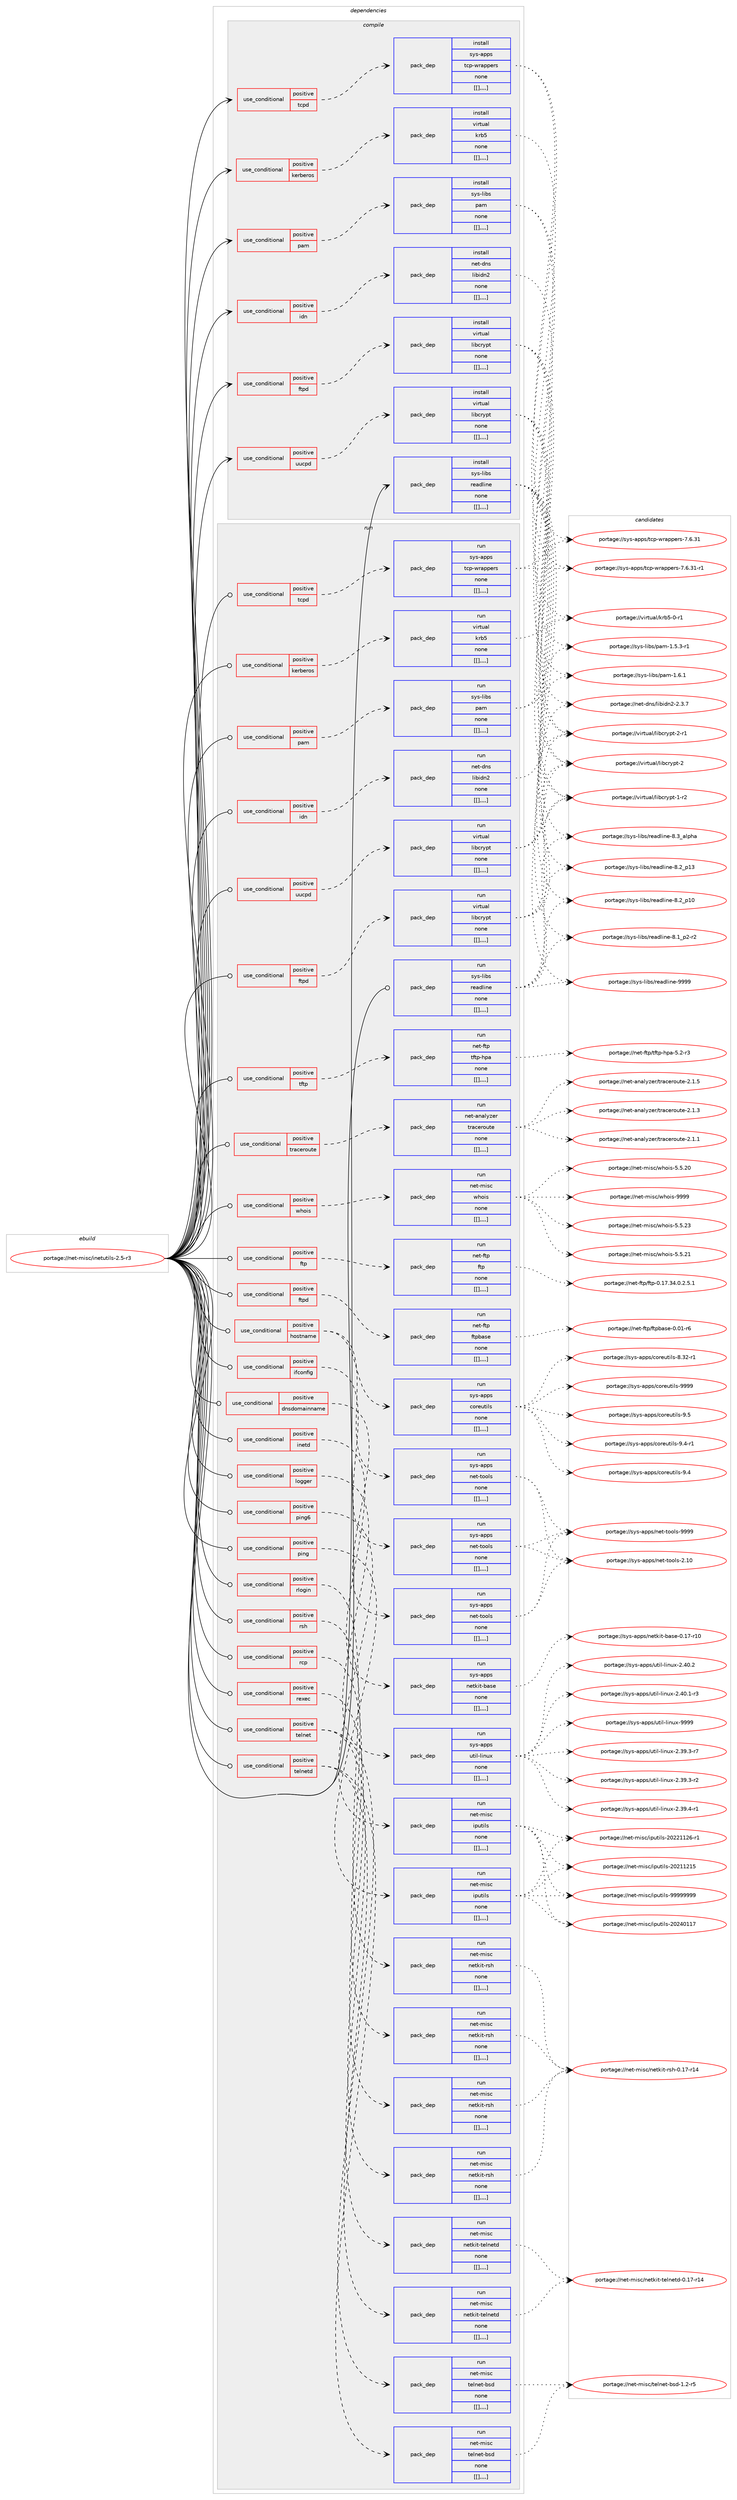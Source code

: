 digraph prolog {

# *************
# Graph options
# *************

newrank=true;
concentrate=true;
compound=true;
graph [rankdir=LR,fontname=Helvetica,fontsize=10,ranksep=1.5];#, ranksep=2.5, nodesep=0.2];
edge  [arrowhead=vee];
node  [fontname=Helvetica,fontsize=10];

# **********
# The ebuild
# **********

subgraph cluster_leftcol {
color=gray;
label=<<i>ebuild</i>>;
id [label="portage://net-misc/inetutils-2.5-r3", color=red, width=4, href="../net-misc/inetutils-2.5-r3.svg"];
}

# ****************
# The dependencies
# ****************

subgraph cluster_midcol {
color=gray;
label=<<i>dependencies</i>>;
subgraph cluster_compile {
fillcolor="#eeeeee";
style=filled;
label=<<i>compile</i>>;
subgraph cond101696 {
dependency388144 [label=<<TABLE BORDER="0" CELLBORDER="1" CELLSPACING="0" CELLPADDING="4"><TR><TD ROWSPAN="3" CELLPADDING="10">use_conditional</TD></TR><TR><TD>positive</TD></TR><TR><TD>ftpd</TD></TR></TABLE>>, shape=none, color=red];
subgraph pack283624 {
dependency388145 [label=<<TABLE BORDER="0" CELLBORDER="1" CELLSPACING="0" CELLPADDING="4" WIDTH="220"><TR><TD ROWSPAN="6" CELLPADDING="30">pack_dep</TD></TR><TR><TD WIDTH="110">install</TD></TR><TR><TD>virtual</TD></TR><TR><TD>libcrypt</TD></TR><TR><TD>none</TD></TR><TR><TD>[[],,,,]</TD></TR></TABLE>>, shape=none, color=blue];
}
dependency388144:e -> dependency388145:w [weight=20,style="dashed",arrowhead="vee"];
}
id:e -> dependency388144:w [weight=20,style="solid",arrowhead="vee"];
subgraph cond101697 {
dependency388146 [label=<<TABLE BORDER="0" CELLBORDER="1" CELLSPACING="0" CELLPADDING="4"><TR><TD ROWSPAN="3" CELLPADDING="10">use_conditional</TD></TR><TR><TD>positive</TD></TR><TR><TD>idn</TD></TR></TABLE>>, shape=none, color=red];
subgraph pack283625 {
dependency388147 [label=<<TABLE BORDER="0" CELLBORDER="1" CELLSPACING="0" CELLPADDING="4" WIDTH="220"><TR><TD ROWSPAN="6" CELLPADDING="30">pack_dep</TD></TR><TR><TD WIDTH="110">install</TD></TR><TR><TD>net-dns</TD></TR><TR><TD>libidn2</TD></TR><TR><TD>none</TD></TR><TR><TD>[[],,,,]</TD></TR></TABLE>>, shape=none, color=blue];
}
dependency388146:e -> dependency388147:w [weight=20,style="dashed",arrowhead="vee"];
}
id:e -> dependency388146:w [weight=20,style="solid",arrowhead="vee"];
subgraph cond101698 {
dependency388148 [label=<<TABLE BORDER="0" CELLBORDER="1" CELLSPACING="0" CELLPADDING="4"><TR><TD ROWSPAN="3" CELLPADDING="10">use_conditional</TD></TR><TR><TD>positive</TD></TR><TR><TD>kerberos</TD></TR></TABLE>>, shape=none, color=red];
subgraph pack283626 {
dependency388149 [label=<<TABLE BORDER="0" CELLBORDER="1" CELLSPACING="0" CELLPADDING="4" WIDTH="220"><TR><TD ROWSPAN="6" CELLPADDING="30">pack_dep</TD></TR><TR><TD WIDTH="110">install</TD></TR><TR><TD>virtual</TD></TR><TR><TD>krb5</TD></TR><TR><TD>none</TD></TR><TR><TD>[[],,,,]</TD></TR></TABLE>>, shape=none, color=blue];
}
dependency388148:e -> dependency388149:w [weight=20,style="dashed",arrowhead="vee"];
}
id:e -> dependency388148:w [weight=20,style="solid",arrowhead="vee"];
subgraph cond101699 {
dependency388150 [label=<<TABLE BORDER="0" CELLBORDER="1" CELLSPACING="0" CELLPADDING="4"><TR><TD ROWSPAN="3" CELLPADDING="10">use_conditional</TD></TR><TR><TD>positive</TD></TR><TR><TD>pam</TD></TR></TABLE>>, shape=none, color=red];
subgraph pack283627 {
dependency388151 [label=<<TABLE BORDER="0" CELLBORDER="1" CELLSPACING="0" CELLPADDING="4" WIDTH="220"><TR><TD ROWSPAN="6" CELLPADDING="30">pack_dep</TD></TR><TR><TD WIDTH="110">install</TD></TR><TR><TD>sys-libs</TD></TR><TR><TD>pam</TD></TR><TR><TD>none</TD></TR><TR><TD>[[],,,,]</TD></TR></TABLE>>, shape=none, color=blue];
}
dependency388150:e -> dependency388151:w [weight=20,style="dashed",arrowhead="vee"];
}
id:e -> dependency388150:w [weight=20,style="solid",arrowhead="vee"];
subgraph cond101700 {
dependency388152 [label=<<TABLE BORDER="0" CELLBORDER="1" CELLSPACING="0" CELLPADDING="4"><TR><TD ROWSPAN="3" CELLPADDING="10">use_conditional</TD></TR><TR><TD>positive</TD></TR><TR><TD>tcpd</TD></TR></TABLE>>, shape=none, color=red];
subgraph pack283628 {
dependency388153 [label=<<TABLE BORDER="0" CELLBORDER="1" CELLSPACING="0" CELLPADDING="4" WIDTH="220"><TR><TD ROWSPAN="6" CELLPADDING="30">pack_dep</TD></TR><TR><TD WIDTH="110">install</TD></TR><TR><TD>sys-apps</TD></TR><TR><TD>tcp-wrappers</TD></TR><TR><TD>none</TD></TR><TR><TD>[[],,,,]</TD></TR></TABLE>>, shape=none, color=blue];
}
dependency388152:e -> dependency388153:w [weight=20,style="dashed",arrowhead="vee"];
}
id:e -> dependency388152:w [weight=20,style="solid",arrowhead="vee"];
subgraph cond101701 {
dependency388154 [label=<<TABLE BORDER="0" CELLBORDER="1" CELLSPACING="0" CELLPADDING="4"><TR><TD ROWSPAN="3" CELLPADDING="10">use_conditional</TD></TR><TR><TD>positive</TD></TR><TR><TD>uucpd</TD></TR></TABLE>>, shape=none, color=red];
subgraph pack283629 {
dependency388155 [label=<<TABLE BORDER="0" CELLBORDER="1" CELLSPACING="0" CELLPADDING="4" WIDTH="220"><TR><TD ROWSPAN="6" CELLPADDING="30">pack_dep</TD></TR><TR><TD WIDTH="110">install</TD></TR><TR><TD>virtual</TD></TR><TR><TD>libcrypt</TD></TR><TR><TD>none</TD></TR><TR><TD>[[],,,,]</TD></TR></TABLE>>, shape=none, color=blue];
}
dependency388154:e -> dependency388155:w [weight=20,style="dashed",arrowhead="vee"];
}
id:e -> dependency388154:w [weight=20,style="solid",arrowhead="vee"];
subgraph pack283630 {
dependency388156 [label=<<TABLE BORDER="0" CELLBORDER="1" CELLSPACING="0" CELLPADDING="4" WIDTH="220"><TR><TD ROWSPAN="6" CELLPADDING="30">pack_dep</TD></TR><TR><TD WIDTH="110">install</TD></TR><TR><TD>sys-libs</TD></TR><TR><TD>readline</TD></TR><TR><TD>none</TD></TR><TR><TD>[[],,,,]</TD></TR></TABLE>>, shape=none, color=blue];
}
id:e -> dependency388156:w [weight=20,style="solid",arrowhead="vee"];
}
subgraph cluster_compileandrun {
fillcolor="#eeeeee";
style=filled;
label=<<i>compile and run</i>>;
}
subgraph cluster_run {
fillcolor="#eeeeee";
style=filled;
label=<<i>run</i>>;
subgraph cond101702 {
dependency388157 [label=<<TABLE BORDER="0" CELLBORDER="1" CELLSPACING="0" CELLPADDING="4"><TR><TD ROWSPAN="3" CELLPADDING="10">use_conditional</TD></TR><TR><TD>positive</TD></TR><TR><TD>dnsdomainname</TD></TR></TABLE>>, shape=none, color=red];
subgraph pack283631 {
dependency388158 [label=<<TABLE BORDER="0" CELLBORDER="1" CELLSPACING="0" CELLPADDING="4" WIDTH="220"><TR><TD ROWSPAN="6" CELLPADDING="30">pack_dep</TD></TR><TR><TD WIDTH="110">run</TD></TR><TR><TD>sys-apps</TD></TR><TR><TD>net-tools</TD></TR><TR><TD>none</TD></TR><TR><TD>[[],,,,]</TD></TR></TABLE>>, shape=none, color=blue];
}
dependency388157:e -> dependency388158:w [weight=20,style="dashed",arrowhead="vee"];
}
id:e -> dependency388157:w [weight=20,style="solid",arrowhead="odot"];
subgraph cond101703 {
dependency388159 [label=<<TABLE BORDER="0" CELLBORDER="1" CELLSPACING="0" CELLPADDING="4"><TR><TD ROWSPAN="3" CELLPADDING="10">use_conditional</TD></TR><TR><TD>positive</TD></TR><TR><TD>ftp</TD></TR></TABLE>>, shape=none, color=red];
subgraph pack283632 {
dependency388160 [label=<<TABLE BORDER="0" CELLBORDER="1" CELLSPACING="0" CELLPADDING="4" WIDTH="220"><TR><TD ROWSPAN="6" CELLPADDING="30">pack_dep</TD></TR><TR><TD WIDTH="110">run</TD></TR><TR><TD>net-ftp</TD></TR><TR><TD>ftp</TD></TR><TR><TD>none</TD></TR><TR><TD>[[],,,,]</TD></TR></TABLE>>, shape=none, color=blue];
}
dependency388159:e -> dependency388160:w [weight=20,style="dashed",arrowhead="vee"];
}
id:e -> dependency388159:w [weight=20,style="solid",arrowhead="odot"];
subgraph cond101704 {
dependency388161 [label=<<TABLE BORDER="0" CELLBORDER="1" CELLSPACING="0" CELLPADDING="4"><TR><TD ROWSPAN="3" CELLPADDING="10">use_conditional</TD></TR><TR><TD>positive</TD></TR><TR><TD>ftpd</TD></TR></TABLE>>, shape=none, color=red];
subgraph pack283633 {
dependency388162 [label=<<TABLE BORDER="0" CELLBORDER="1" CELLSPACING="0" CELLPADDING="4" WIDTH="220"><TR><TD ROWSPAN="6" CELLPADDING="30">pack_dep</TD></TR><TR><TD WIDTH="110">run</TD></TR><TR><TD>net-ftp</TD></TR><TR><TD>ftpbase</TD></TR><TR><TD>none</TD></TR><TR><TD>[[],,,,]</TD></TR></TABLE>>, shape=none, color=blue];
}
dependency388161:e -> dependency388162:w [weight=20,style="dashed",arrowhead="vee"];
}
id:e -> dependency388161:w [weight=20,style="solid",arrowhead="odot"];
subgraph cond101705 {
dependency388163 [label=<<TABLE BORDER="0" CELLBORDER="1" CELLSPACING="0" CELLPADDING="4"><TR><TD ROWSPAN="3" CELLPADDING="10">use_conditional</TD></TR><TR><TD>positive</TD></TR><TR><TD>ftpd</TD></TR></TABLE>>, shape=none, color=red];
subgraph pack283634 {
dependency388164 [label=<<TABLE BORDER="0" CELLBORDER="1" CELLSPACING="0" CELLPADDING="4" WIDTH="220"><TR><TD ROWSPAN="6" CELLPADDING="30">pack_dep</TD></TR><TR><TD WIDTH="110">run</TD></TR><TR><TD>virtual</TD></TR><TR><TD>libcrypt</TD></TR><TR><TD>none</TD></TR><TR><TD>[[],,,,]</TD></TR></TABLE>>, shape=none, color=blue];
}
dependency388163:e -> dependency388164:w [weight=20,style="dashed",arrowhead="vee"];
}
id:e -> dependency388163:w [weight=20,style="solid",arrowhead="odot"];
subgraph cond101706 {
dependency388165 [label=<<TABLE BORDER="0" CELLBORDER="1" CELLSPACING="0" CELLPADDING="4"><TR><TD ROWSPAN="3" CELLPADDING="10">use_conditional</TD></TR><TR><TD>positive</TD></TR><TR><TD>hostname</TD></TR></TABLE>>, shape=none, color=red];
subgraph pack283635 {
dependency388166 [label=<<TABLE BORDER="0" CELLBORDER="1" CELLSPACING="0" CELLPADDING="4" WIDTH="220"><TR><TD ROWSPAN="6" CELLPADDING="30">pack_dep</TD></TR><TR><TD WIDTH="110">run</TD></TR><TR><TD>sys-apps</TD></TR><TR><TD>coreutils</TD></TR><TR><TD>none</TD></TR><TR><TD>[[],,,,]</TD></TR></TABLE>>, shape=none, color=blue];
}
dependency388165:e -> dependency388166:w [weight=20,style="dashed",arrowhead="vee"];
subgraph pack283636 {
dependency388167 [label=<<TABLE BORDER="0" CELLBORDER="1" CELLSPACING="0" CELLPADDING="4" WIDTH="220"><TR><TD ROWSPAN="6" CELLPADDING="30">pack_dep</TD></TR><TR><TD WIDTH="110">run</TD></TR><TR><TD>sys-apps</TD></TR><TR><TD>net-tools</TD></TR><TR><TD>none</TD></TR><TR><TD>[[],,,,]</TD></TR></TABLE>>, shape=none, color=blue];
}
dependency388165:e -> dependency388167:w [weight=20,style="dashed",arrowhead="vee"];
}
id:e -> dependency388165:w [weight=20,style="solid",arrowhead="odot"];
subgraph cond101707 {
dependency388168 [label=<<TABLE BORDER="0" CELLBORDER="1" CELLSPACING="0" CELLPADDING="4"><TR><TD ROWSPAN="3" CELLPADDING="10">use_conditional</TD></TR><TR><TD>positive</TD></TR><TR><TD>idn</TD></TR></TABLE>>, shape=none, color=red];
subgraph pack283637 {
dependency388169 [label=<<TABLE BORDER="0" CELLBORDER="1" CELLSPACING="0" CELLPADDING="4" WIDTH="220"><TR><TD ROWSPAN="6" CELLPADDING="30">pack_dep</TD></TR><TR><TD WIDTH="110">run</TD></TR><TR><TD>net-dns</TD></TR><TR><TD>libidn2</TD></TR><TR><TD>none</TD></TR><TR><TD>[[],,,,]</TD></TR></TABLE>>, shape=none, color=blue];
}
dependency388168:e -> dependency388169:w [weight=20,style="dashed",arrowhead="vee"];
}
id:e -> dependency388168:w [weight=20,style="solid",arrowhead="odot"];
subgraph cond101708 {
dependency388170 [label=<<TABLE BORDER="0" CELLBORDER="1" CELLSPACING="0" CELLPADDING="4"><TR><TD ROWSPAN="3" CELLPADDING="10">use_conditional</TD></TR><TR><TD>positive</TD></TR><TR><TD>ifconfig</TD></TR></TABLE>>, shape=none, color=red];
subgraph pack283638 {
dependency388171 [label=<<TABLE BORDER="0" CELLBORDER="1" CELLSPACING="0" CELLPADDING="4" WIDTH="220"><TR><TD ROWSPAN="6" CELLPADDING="30">pack_dep</TD></TR><TR><TD WIDTH="110">run</TD></TR><TR><TD>sys-apps</TD></TR><TR><TD>net-tools</TD></TR><TR><TD>none</TD></TR><TR><TD>[[],,,,]</TD></TR></TABLE>>, shape=none, color=blue];
}
dependency388170:e -> dependency388171:w [weight=20,style="dashed",arrowhead="vee"];
}
id:e -> dependency388170:w [weight=20,style="solid",arrowhead="odot"];
subgraph cond101709 {
dependency388172 [label=<<TABLE BORDER="0" CELLBORDER="1" CELLSPACING="0" CELLPADDING="4"><TR><TD ROWSPAN="3" CELLPADDING="10">use_conditional</TD></TR><TR><TD>positive</TD></TR><TR><TD>inetd</TD></TR></TABLE>>, shape=none, color=red];
subgraph pack283639 {
dependency388173 [label=<<TABLE BORDER="0" CELLBORDER="1" CELLSPACING="0" CELLPADDING="4" WIDTH="220"><TR><TD ROWSPAN="6" CELLPADDING="30">pack_dep</TD></TR><TR><TD WIDTH="110">run</TD></TR><TR><TD>sys-apps</TD></TR><TR><TD>netkit-base</TD></TR><TR><TD>none</TD></TR><TR><TD>[[],,,,]</TD></TR></TABLE>>, shape=none, color=blue];
}
dependency388172:e -> dependency388173:w [weight=20,style="dashed",arrowhead="vee"];
}
id:e -> dependency388172:w [weight=20,style="solid",arrowhead="odot"];
subgraph cond101710 {
dependency388174 [label=<<TABLE BORDER="0" CELLBORDER="1" CELLSPACING="0" CELLPADDING="4"><TR><TD ROWSPAN="3" CELLPADDING="10">use_conditional</TD></TR><TR><TD>positive</TD></TR><TR><TD>kerberos</TD></TR></TABLE>>, shape=none, color=red];
subgraph pack283640 {
dependency388175 [label=<<TABLE BORDER="0" CELLBORDER="1" CELLSPACING="0" CELLPADDING="4" WIDTH="220"><TR><TD ROWSPAN="6" CELLPADDING="30">pack_dep</TD></TR><TR><TD WIDTH="110">run</TD></TR><TR><TD>virtual</TD></TR><TR><TD>krb5</TD></TR><TR><TD>none</TD></TR><TR><TD>[[],,,,]</TD></TR></TABLE>>, shape=none, color=blue];
}
dependency388174:e -> dependency388175:w [weight=20,style="dashed",arrowhead="vee"];
}
id:e -> dependency388174:w [weight=20,style="solid",arrowhead="odot"];
subgraph cond101711 {
dependency388176 [label=<<TABLE BORDER="0" CELLBORDER="1" CELLSPACING="0" CELLPADDING="4"><TR><TD ROWSPAN="3" CELLPADDING="10">use_conditional</TD></TR><TR><TD>positive</TD></TR><TR><TD>logger</TD></TR></TABLE>>, shape=none, color=red];
subgraph pack283641 {
dependency388177 [label=<<TABLE BORDER="0" CELLBORDER="1" CELLSPACING="0" CELLPADDING="4" WIDTH="220"><TR><TD ROWSPAN="6" CELLPADDING="30">pack_dep</TD></TR><TR><TD WIDTH="110">run</TD></TR><TR><TD>sys-apps</TD></TR><TR><TD>util-linux</TD></TR><TR><TD>none</TD></TR><TR><TD>[[],,,,]</TD></TR></TABLE>>, shape=none, color=blue];
}
dependency388176:e -> dependency388177:w [weight=20,style="dashed",arrowhead="vee"];
}
id:e -> dependency388176:w [weight=20,style="solid",arrowhead="odot"];
subgraph cond101712 {
dependency388178 [label=<<TABLE BORDER="0" CELLBORDER="1" CELLSPACING="0" CELLPADDING="4"><TR><TD ROWSPAN="3" CELLPADDING="10">use_conditional</TD></TR><TR><TD>positive</TD></TR><TR><TD>pam</TD></TR></TABLE>>, shape=none, color=red];
subgraph pack283642 {
dependency388179 [label=<<TABLE BORDER="0" CELLBORDER="1" CELLSPACING="0" CELLPADDING="4" WIDTH="220"><TR><TD ROWSPAN="6" CELLPADDING="30">pack_dep</TD></TR><TR><TD WIDTH="110">run</TD></TR><TR><TD>sys-libs</TD></TR><TR><TD>pam</TD></TR><TR><TD>none</TD></TR><TR><TD>[[],,,,]</TD></TR></TABLE>>, shape=none, color=blue];
}
dependency388178:e -> dependency388179:w [weight=20,style="dashed",arrowhead="vee"];
}
id:e -> dependency388178:w [weight=20,style="solid",arrowhead="odot"];
subgraph cond101713 {
dependency388180 [label=<<TABLE BORDER="0" CELLBORDER="1" CELLSPACING="0" CELLPADDING="4"><TR><TD ROWSPAN="3" CELLPADDING="10">use_conditional</TD></TR><TR><TD>positive</TD></TR><TR><TD>ping</TD></TR></TABLE>>, shape=none, color=red];
subgraph pack283643 {
dependency388181 [label=<<TABLE BORDER="0" CELLBORDER="1" CELLSPACING="0" CELLPADDING="4" WIDTH="220"><TR><TD ROWSPAN="6" CELLPADDING="30">pack_dep</TD></TR><TR><TD WIDTH="110">run</TD></TR><TR><TD>net-misc</TD></TR><TR><TD>iputils</TD></TR><TR><TD>none</TD></TR><TR><TD>[[],,,,]</TD></TR></TABLE>>, shape=none, color=blue];
}
dependency388180:e -> dependency388181:w [weight=20,style="dashed",arrowhead="vee"];
}
id:e -> dependency388180:w [weight=20,style="solid",arrowhead="odot"];
subgraph cond101714 {
dependency388182 [label=<<TABLE BORDER="0" CELLBORDER="1" CELLSPACING="0" CELLPADDING="4"><TR><TD ROWSPAN="3" CELLPADDING="10">use_conditional</TD></TR><TR><TD>positive</TD></TR><TR><TD>ping6</TD></TR></TABLE>>, shape=none, color=red];
subgraph pack283644 {
dependency388183 [label=<<TABLE BORDER="0" CELLBORDER="1" CELLSPACING="0" CELLPADDING="4" WIDTH="220"><TR><TD ROWSPAN="6" CELLPADDING="30">pack_dep</TD></TR><TR><TD WIDTH="110">run</TD></TR><TR><TD>net-misc</TD></TR><TR><TD>iputils</TD></TR><TR><TD>none</TD></TR><TR><TD>[[],,,,]</TD></TR></TABLE>>, shape=none, color=blue];
}
dependency388182:e -> dependency388183:w [weight=20,style="dashed",arrowhead="vee"];
}
id:e -> dependency388182:w [weight=20,style="solid",arrowhead="odot"];
subgraph cond101715 {
dependency388184 [label=<<TABLE BORDER="0" CELLBORDER="1" CELLSPACING="0" CELLPADDING="4"><TR><TD ROWSPAN="3" CELLPADDING="10">use_conditional</TD></TR><TR><TD>positive</TD></TR><TR><TD>rcp</TD></TR></TABLE>>, shape=none, color=red];
subgraph pack283645 {
dependency388185 [label=<<TABLE BORDER="0" CELLBORDER="1" CELLSPACING="0" CELLPADDING="4" WIDTH="220"><TR><TD ROWSPAN="6" CELLPADDING="30">pack_dep</TD></TR><TR><TD WIDTH="110">run</TD></TR><TR><TD>net-misc</TD></TR><TR><TD>netkit-rsh</TD></TR><TR><TD>none</TD></TR><TR><TD>[[],,,,]</TD></TR></TABLE>>, shape=none, color=blue];
}
dependency388184:e -> dependency388185:w [weight=20,style="dashed",arrowhead="vee"];
}
id:e -> dependency388184:w [weight=20,style="solid",arrowhead="odot"];
subgraph cond101716 {
dependency388186 [label=<<TABLE BORDER="0" CELLBORDER="1" CELLSPACING="0" CELLPADDING="4"><TR><TD ROWSPAN="3" CELLPADDING="10">use_conditional</TD></TR><TR><TD>positive</TD></TR><TR><TD>rexec</TD></TR></TABLE>>, shape=none, color=red];
subgraph pack283646 {
dependency388187 [label=<<TABLE BORDER="0" CELLBORDER="1" CELLSPACING="0" CELLPADDING="4" WIDTH="220"><TR><TD ROWSPAN="6" CELLPADDING="30">pack_dep</TD></TR><TR><TD WIDTH="110">run</TD></TR><TR><TD>net-misc</TD></TR><TR><TD>netkit-rsh</TD></TR><TR><TD>none</TD></TR><TR><TD>[[],,,,]</TD></TR></TABLE>>, shape=none, color=blue];
}
dependency388186:e -> dependency388187:w [weight=20,style="dashed",arrowhead="vee"];
}
id:e -> dependency388186:w [weight=20,style="solid",arrowhead="odot"];
subgraph cond101717 {
dependency388188 [label=<<TABLE BORDER="0" CELLBORDER="1" CELLSPACING="0" CELLPADDING="4"><TR><TD ROWSPAN="3" CELLPADDING="10">use_conditional</TD></TR><TR><TD>positive</TD></TR><TR><TD>rlogin</TD></TR></TABLE>>, shape=none, color=red];
subgraph pack283647 {
dependency388189 [label=<<TABLE BORDER="0" CELLBORDER="1" CELLSPACING="0" CELLPADDING="4" WIDTH="220"><TR><TD ROWSPAN="6" CELLPADDING="30">pack_dep</TD></TR><TR><TD WIDTH="110">run</TD></TR><TR><TD>net-misc</TD></TR><TR><TD>netkit-rsh</TD></TR><TR><TD>none</TD></TR><TR><TD>[[],,,,]</TD></TR></TABLE>>, shape=none, color=blue];
}
dependency388188:e -> dependency388189:w [weight=20,style="dashed",arrowhead="vee"];
}
id:e -> dependency388188:w [weight=20,style="solid",arrowhead="odot"];
subgraph cond101718 {
dependency388190 [label=<<TABLE BORDER="0" CELLBORDER="1" CELLSPACING="0" CELLPADDING="4"><TR><TD ROWSPAN="3" CELLPADDING="10">use_conditional</TD></TR><TR><TD>positive</TD></TR><TR><TD>rsh</TD></TR></TABLE>>, shape=none, color=red];
subgraph pack283648 {
dependency388191 [label=<<TABLE BORDER="0" CELLBORDER="1" CELLSPACING="0" CELLPADDING="4" WIDTH="220"><TR><TD ROWSPAN="6" CELLPADDING="30">pack_dep</TD></TR><TR><TD WIDTH="110">run</TD></TR><TR><TD>net-misc</TD></TR><TR><TD>netkit-rsh</TD></TR><TR><TD>none</TD></TR><TR><TD>[[],,,,]</TD></TR></TABLE>>, shape=none, color=blue];
}
dependency388190:e -> dependency388191:w [weight=20,style="dashed",arrowhead="vee"];
}
id:e -> dependency388190:w [weight=20,style="solid",arrowhead="odot"];
subgraph cond101719 {
dependency388192 [label=<<TABLE BORDER="0" CELLBORDER="1" CELLSPACING="0" CELLPADDING="4"><TR><TD ROWSPAN="3" CELLPADDING="10">use_conditional</TD></TR><TR><TD>positive</TD></TR><TR><TD>tcpd</TD></TR></TABLE>>, shape=none, color=red];
subgraph pack283649 {
dependency388193 [label=<<TABLE BORDER="0" CELLBORDER="1" CELLSPACING="0" CELLPADDING="4" WIDTH="220"><TR><TD ROWSPAN="6" CELLPADDING="30">pack_dep</TD></TR><TR><TD WIDTH="110">run</TD></TR><TR><TD>sys-apps</TD></TR><TR><TD>tcp-wrappers</TD></TR><TR><TD>none</TD></TR><TR><TD>[[],,,,]</TD></TR></TABLE>>, shape=none, color=blue];
}
dependency388192:e -> dependency388193:w [weight=20,style="dashed",arrowhead="vee"];
}
id:e -> dependency388192:w [weight=20,style="solid",arrowhead="odot"];
subgraph cond101720 {
dependency388194 [label=<<TABLE BORDER="0" CELLBORDER="1" CELLSPACING="0" CELLPADDING="4"><TR><TD ROWSPAN="3" CELLPADDING="10">use_conditional</TD></TR><TR><TD>positive</TD></TR><TR><TD>telnet</TD></TR></TABLE>>, shape=none, color=red];
subgraph pack283650 {
dependency388195 [label=<<TABLE BORDER="0" CELLBORDER="1" CELLSPACING="0" CELLPADDING="4" WIDTH="220"><TR><TD ROWSPAN="6" CELLPADDING="30">pack_dep</TD></TR><TR><TD WIDTH="110">run</TD></TR><TR><TD>net-misc</TD></TR><TR><TD>telnet-bsd</TD></TR><TR><TD>none</TD></TR><TR><TD>[[],,,,]</TD></TR></TABLE>>, shape=none, color=blue];
}
dependency388194:e -> dependency388195:w [weight=20,style="dashed",arrowhead="vee"];
subgraph pack283651 {
dependency388196 [label=<<TABLE BORDER="0" CELLBORDER="1" CELLSPACING="0" CELLPADDING="4" WIDTH="220"><TR><TD ROWSPAN="6" CELLPADDING="30">pack_dep</TD></TR><TR><TD WIDTH="110">run</TD></TR><TR><TD>net-misc</TD></TR><TR><TD>netkit-telnetd</TD></TR><TR><TD>none</TD></TR><TR><TD>[[],,,,]</TD></TR></TABLE>>, shape=none, color=blue];
}
dependency388194:e -> dependency388196:w [weight=20,style="dashed",arrowhead="vee"];
}
id:e -> dependency388194:w [weight=20,style="solid",arrowhead="odot"];
subgraph cond101721 {
dependency388197 [label=<<TABLE BORDER="0" CELLBORDER="1" CELLSPACING="0" CELLPADDING="4"><TR><TD ROWSPAN="3" CELLPADDING="10">use_conditional</TD></TR><TR><TD>positive</TD></TR><TR><TD>telnetd</TD></TR></TABLE>>, shape=none, color=red];
subgraph pack283652 {
dependency388198 [label=<<TABLE BORDER="0" CELLBORDER="1" CELLSPACING="0" CELLPADDING="4" WIDTH="220"><TR><TD ROWSPAN="6" CELLPADDING="30">pack_dep</TD></TR><TR><TD WIDTH="110">run</TD></TR><TR><TD>net-misc</TD></TR><TR><TD>telnet-bsd</TD></TR><TR><TD>none</TD></TR><TR><TD>[[],,,,]</TD></TR></TABLE>>, shape=none, color=blue];
}
dependency388197:e -> dependency388198:w [weight=20,style="dashed",arrowhead="vee"];
subgraph pack283653 {
dependency388199 [label=<<TABLE BORDER="0" CELLBORDER="1" CELLSPACING="0" CELLPADDING="4" WIDTH="220"><TR><TD ROWSPAN="6" CELLPADDING="30">pack_dep</TD></TR><TR><TD WIDTH="110">run</TD></TR><TR><TD>net-misc</TD></TR><TR><TD>netkit-telnetd</TD></TR><TR><TD>none</TD></TR><TR><TD>[[],,,,]</TD></TR></TABLE>>, shape=none, color=blue];
}
dependency388197:e -> dependency388199:w [weight=20,style="dashed",arrowhead="vee"];
}
id:e -> dependency388197:w [weight=20,style="solid",arrowhead="odot"];
subgraph cond101722 {
dependency388200 [label=<<TABLE BORDER="0" CELLBORDER="1" CELLSPACING="0" CELLPADDING="4"><TR><TD ROWSPAN="3" CELLPADDING="10">use_conditional</TD></TR><TR><TD>positive</TD></TR><TR><TD>tftp</TD></TR></TABLE>>, shape=none, color=red];
subgraph pack283654 {
dependency388201 [label=<<TABLE BORDER="0" CELLBORDER="1" CELLSPACING="0" CELLPADDING="4" WIDTH="220"><TR><TD ROWSPAN="6" CELLPADDING="30">pack_dep</TD></TR><TR><TD WIDTH="110">run</TD></TR><TR><TD>net-ftp</TD></TR><TR><TD>tftp-hpa</TD></TR><TR><TD>none</TD></TR><TR><TD>[[],,,,]</TD></TR></TABLE>>, shape=none, color=blue];
}
dependency388200:e -> dependency388201:w [weight=20,style="dashed",arrowhead="vee"];
}
id:e -> dependency388200:w [weight=20,style="solid",arrowhead="odot"];
subgraph cond101723 {
dependency388202 [label=<<TABLE BORDER="0" CELLBORDER="1" CELLSPACING="0" CELLPADDING="4"><TR><TD ROWSPAN="3" CELLPADDING="10">use_conditional</TD></TR><TR><TD>positive</TD></TR><TR><TD>traceroute</TD></TR></TABLE>>, shape=none, color=red];
subgraph pack283655 {
dependency388203 [label=<<TABLE BORDER="0" CELLBORDER="1" CELLSPACING="0" CELLPADDING="4" WIDTH="220"><TR><TD ROWSPAN="6" CELLPADDING="30">pack_dep</TD></TR><TR><TD WIDTH="110">run</TD></TR><TR><TD>net-analyzer</TD></TR><TR><TD>traceroute</TD></TR><TR><TD>none</TD></TR><TR><TD>[[],,,,]</TD></TR></TABLE>>, shape=none, color=blue];
}
dependency388202:e -> dependency388203:w [weight=20,style="dashed",arrowhead="vee"];
}
id:e -> dependency388202:w [weight=20,style="solid",arrowhead="odot"];
subgraph cond101724 {
dependency388204 [label=<<TABLE BORDER="0" CELLBORDER="1" CELLSPACING="0" CELLPADDING="4"><TR><TD ROWSPAN="3" CELLPADDING="10">use_conditional</TD></TR><TR><TD>positive</TD></TR><TR><TD>uucpd</TD></TR></TABLE>>, shape=none, color=red];
subgraph pack283656 {
dependency388205 [label=<<TABLE BORDER="0" CELLBORDER="1" CELLSPACING="0" CELLPADDING="4" WIDTH="220"><TR><TD ROWSPAN="6" CELLPADDING="30">pack_dep</TD></TR><TR><TD WIDTH="110">run</TD></TR><TR><TD>virtual</TD></TR><TR><TD>libcrypt</TD></TR><TR><TD>none</TD></TR><TR><TD>[[],,,,]</TD></TR></TABLE>>, shape=none, color=blue];
}
dependency388204:e -> dependency388205:w [weight=20,style="dashed",arrowhead="vee"];
}
id:e -> dependency388204:w [weight=20,style="solid",arrowhead="odot"];
subgraph cond101725 {
dependency388206 [label=<<TABLE BORDER="0" CELLBORDER="1" CELLSPACING="0" CELLPADDING="4"><TR><TD ROWSPAN="3" CELLPADDING="10">use_conditional</TD></TR><TR><TD>positive</TD></TR><TR><TD>whois</TD></TR></TABLE>>, shape=none, color=red];
subgraph pack283657 {
dependency388207 [label=<<TABLE BORDER="0" CELLBORDER="1" CELLSPACING="0" CELLPADDING="4" WIDTH="220"><TR><TD ROWSPAN="6" CELLPADDING="30">pack_dep</TD></TR><TR><TD WIDTH="110">run</TD></TR><TR><TD>net-misc</TD></TR><TR><TD>whois</TD></TR><TR><TD>none</TD></TR><TR><TD>[[],,,,]</TD></TR></TABLE>>, shape=none, color=blue];
}
dependency388206:e -> dependency388207:w [weight=20,style="dashed",arrowhead="vee"];
}
id:e -> dependency388206:w [weight=20,style="solid",arrowhead="odot"];
subgraph pack283658 {
dependency388208 [label=<<TABLE BORDER="0" CELLBORDER="1" CELLSPACING="0" CELLPADDING="4" WIDTH="220"><TR><TD ROWSPAN="6" CELLPADDING="30">pack_dep</TD></TR><TR><TD WIDTH="110">run</TD></TR><TR><TD>sys-libs</TD></TR><TR><TD>readline</TD></TR><TR><TD>none</TD></TR><TR><TD>[[],,,,]</TD></TR></TABLE>>, shape=none, color=blue];
}
id:e -> dependency388208:w [weight=20,style="solid",arrowhead="odot"];
}
}

# **************
# The candidates
# **************

subgraph cluster_choices {
rank=same;
color=gray;
label=<<i>candidates</i>>;

subgraph choice283624 {
color=black;
nodesep=1;
choice1181051141161179710847108105989911412111211645504511449 [label="portage://virtual/libcrypt-2-r1", color=red, width=4,href="../virtual/libcrypt-2-r1.svg"];
choice118105114116117971084710810598991141211121164550 [label="portage://virtual/libcrypt-2", color=red, width=4,href="../virtual/libcrypt-2.svg"];
choice1181051141161179710847108105989911412111211645494511450 [label="portage://virtual/libcrypt-1-r2", color=red, width=4,href="../virtual/libcrypt-1-r2.svg"];
dependency388145:e -> choice1181051141161179710847108105989911412111211645504511449:w [style=dotted,weight="100"];
dependency388145:e -> choice118105114116117971084710810598991141211121164550:w [style=dotted,weight="100"];
dependency388145:e -> choice1181051141161179710847108105989911412111211645494511450:w [style=dotted,weight="100"];
}
subgraph choice283625 {
color=black;
nodesep=1;
choice11010111645100110115471081059810510011050455046514655 [label="portage://net-dns/libidn2-2.3.7", color=red, width=4,href="../net-dns/libidn2-2.3.7.svg"];
dependency388147:e -> choice11010111645100110115471081059810510011050455046514655:w [style=dotted,weight="100"];
}
subgraph choice283626 {
color=black;
nodesep=1;
choice1181051141161179710847107114985345484511449 [label="portage://virtual/krb5-0-r1", color=red, width=4,href="../virtual/krb5-0-r1.svg"];
dependency388149:e -> choice1181051141161179710847107114985345484511449:w [style=dotted,weight="100"];
}
subgraph choice283627 {
color=black;
nodesep=1;
choice11512111545108105981154711297109454946544649 [label="portage://sys-libs/pam-1.6.1", color=red, width=4,href="../sys-libs/pam-1.6.1.svg"];
choice115121115451081059811547112971094549465346514511449 [label="portage://sys-libs/pam-1.5.3-r1", color=red, width=4,href="../sys-libs/pam-1.5.3-r1.svg"];
dependency388151:e -> choice11512111545108105981154711297109454946544649:w [style=dotted,weight="100"];
dependency388151:e -> choice115121115451081059811547112971094549465346514511449:w [style=dotted,weight="100"];
}
subgraph choice283628 {
color=black;
nodesep=1;
choice115121115459711211211547116991124511911497112112101114115455546544651494511449 [label="portage://sys-apps/tcp-wrappers-7.6.31-r1", color=red, width=4,href="../sys-apps/tcp-wrappers-7.6.31-r1.svg"];
choice11512111545971121121154711699112451191149711211210111411545554654465149 [label="portage://sys-apps/tcp-wrappers-7.6.31", color=red, width=4,href="../sys-apps/tcp-wrappers-7.6.31.svg"];
dependency388153:e -> choice115121115459711211211547116991124511911497112112101114115455546544651494511449:w [style=dotted,weight="100"];
dependency388153:e -> choice11512111545971121121154711699112451191149711211210111411545554654465149:w [style=dotted,weight="100"];
}
subgraph choice283629 {
color=black;
nodesep=1;
choice1181051141161179710847108105989911412111211645504511449 [label="portage://virtual/libcrypt-2-r1", color=red, width=4,href="../virtual/libcrypt-2-r1.svg"];
choice118105114116117971084710810598991141211121164550 [label="portage://virtual/libcrypt-2", color=red, width=4,href="../virtual/libcrypt-2.svg"];
choice1181051141161179710847108105989911412111211645494511450 [label="portage://virtual/libcrypt-1-r2", color=red, width=4,href="../virtual/libcrypt-1-r2.svg"];
dependency388155:e -> choice1181051141161179710847108105989911412111211645504511449:w [style=dotted,weight="100"];
dependency388155:e -> choice118105114116117971084710810598991141211121164550:w [style=dotted,weight="100"];
dependency388155:e -> choice1181051141161179710847108105989911412111211645494511450:w [style=dotted,weight="100"];
}
subgraph choice283630 {
color=black;
nodesep=1;
choice115121115451081059811547114101971001081051101014557575757 [label="portage://sys-libs/readline-9999", color=red, width=4,href="../sys-libs/readline-9999.svg"];
choice1151211154510810598115471141019710010810511010145564651959710811210497 [label="portage://sys-libs/readline-8.3_alpha", color=red, width=4,href="../sys-libs/readline-8.3_alpha.svg"];
choice1151211154510810598115471141019710010810511010145564650951124951 [label="portage://sys-libs/readline-8.2_p13", color=red, width=4,href="../sys-libs/readline-8.2_p13.svg"];
choice1151211154510810598115471141019710010810511010145564650951124948 [label="portage://sys-libs/readline-8.2_p10", color=red, width=4,href="../sys-libs/readline-8.2_p10.svg"];
choice115121115451081059811547114101971001081051101014556464995112504511450 [label="portage://sys-libs/readline-8.1_p2-r2", color=red, width=4,href="../sys-libs/readline-8.1_p2-r2.svg"];
dependency388156:e -> choice115121115451081059811547114101971001081051101014557575757:w [style=dotted,weight="100"];
dependency388156:e -> choice1151211154510810598115471141019710010810511010145564651959710811210497:w [style=dotted,weight="100"];
dependency388156:e -> choice1151211154510810598115471141019710010810511010145564650951124951:w [style=dotted,weight="100"];
dependency388156:e -> choice1151211154510810598115471141019710010810511010145564650951124948:w [style=dotted,weight="100"];
dependency388156:e -> choice115121115451081059811547114101971001081051101014556464995112504511450:w [style=dotted,weight="100"];
}
subgraph choice283631 {
color=black;
nodesep=1;
choice115121115459711211211547110101116451161111111081154557575757 [label="portage://sys-apps/net-tools-9999", color=red, width=4,href="../sys-apps/net-tools-9999.svg"];
choice115121115459711211211547110101116451161111111081154550464948 [label="portage://sys-apps/net-tools-2.10", color=red, width=4,href="../sys-apps/net-tools-2.10.svg"];
dependency388158:e -> choice115121115459711211211547110101116451161111111081154557575757:w [style=dotted,weight="100"];
dependency388158:e -> choice115121115459711211211547110101116451161111111081154550464948:w [style=dotted,weight="100"];
}
subgraph choice283632 {
color=black;
nodesep=1;
choice110101116451021161124710211611245484649554651524648465046534649 [label="portage://net-ftp/ftp-0.17.34.0.2.5.1", color=red, width=4,href="../net-ftp/ftp-0.17.34.0.2.5.1.svg"];
dependency388160:e -> choice110101116451021161124710211611245484649554651524648465046534649:w [style=dotted,weight="100"];
}
subgraph choice283633 {
color=black;
nodesep=1;
choice1101011164510211611247102116112989711510145484648494511454 [label="portage://net-ftp/ftpbase-0.01-r6", color=red, width=4,href="../net-ftp/ftpbase-0.01-r6.svg"];
dependency388162:e -> choice1101011164510211611247102116112989711510145484648494511454:w [style=dotted,weight="100"];
}
subgraph choice283634 {
color=black;
nodesep=1;
choice1181051141161179710847108105989911412111211645504511449 [label="portage://virtual/libcrypt-2-r1", color=red, width=4,href="../virtual/libcrypt-2-r1.svg"];
choice118105114116117971084710810598991141211121164550 [label="portage://virtual/libcrypt-2", color=red, width=4,href="../virtual/libcrypt-2.svg"];
choice1181051141161179710847108105989911412111211645494511450 [label="portage://virtual/libcrypt-1-r2", color=red, width=4,href="../virtual/libcrypt-1-r2.svg"];
dependency388164:e -> choice1181051141161179710847108105989911412111211645504511449:w [style=dotted,weight="100"];
dependency388164:e -> choice118105114116117971084710810598991141211121164550:w [style=dotted,weight="100"];
dependency388164:e -> choice1181051141161179710847108105989911412111211645494511450:w [style=dotted,weight="100"];
}
subgraph choice283635 {
color=black;
nodesep=1;
choice115121115459711211211547991111141011171161051081154557575757 [label="portage://sys-apps/coreutils-9999", color=red, width=4,href="../sys-apps/coreutils-9999.svg"];
choice1151211154597112112115479911111410111711610510811545574653 [label="portage://sys-apps/coreutils-9.5", color=red, width=4,href="../sys-apps/coreutils-9.5.svg"];
choice11512111545971121121154799111114101117116105108115455746524511449 [label="portage://sys-apps/coreutils-9.4-r1", color=red, width=4,href="../sys-apps/coreutils-9.4-r1.svg"];
choice1151211154597112112115479911111410111711610510811545574652 [label="portage://sys-apps/coreutils-9.4", color=red, width=4,href="../sys-apps/coreutils-9.4.svg"];
choice1151211154597112112115479911111410111711610510811545564651504511449 [label="portage://sys-apps/coreutils-8.32-r1", color=red, width=4,href="../sys-apps/coreutils-8.32-r1.svg"];
dependency388166:e -> choice115121115459711211211547991111141011171161051081154557575757:w [style=dotted,weight="100"];
dependency388166:e -> choice1151211154597112112115479911111410111711610510811545574653:w [style=dotted,weight="100"];
dependency388166:e -> choice11512111545971121121154799111114101117116105108115455746524511449:w [style=dotted,weight="100"];
dependency388166:e -> choice1151211154597112112115479911111410111711610510811545574652:w [style=dotted,weight="100"];
dependency388166:e -> choice1151211154597112112115479911111410111711610510811545564651504511449:w [style=dotted,weight="100"];
}
subgraph choice283636 {
color=black;
nodesep=1;
choice115121115459711211211547110101116451161111111081154557575757 [label="portage://sys-apps/net-tools-9999", color=red, width=4,href="../sys-apps/net-tools-9999.svg"];
choice115121115459711211211547110101116451161111111081154550464948 [label="portage://sys-apps/net-tools-2.10", color=red, width=4,href="../sys-apps/net-tools-2.10.svg"];
dependency388167:e -> choice115121115459711211211547110101116451161111111081154557575757:w [style=dotted,weight="100"];
dependency388167:e -> choice115121115459711211211547110101116451161111111081154550464948:w [style=dotted,weight="100"];
}
subgraph choice283637 {
color=black;
nodesep=1;
choice11010111645100110115471081059810510011050455046514655 [label="portage://net-dns/libidn2-2.3.7", color=red, width=4,href="../net-dns/libidn2-2.3.7.svg"];
dependency388169:e -> choice11010111645100110115471081059810510011050455046514655:w [style=dotted,weight="100"];
}
subgraph choice283638 {
color=black;
nodesep=1;
choice115121115459711211211547110101116451161111111081154557575757 [label="portage://sys-apps/net-tools-9999", color=red, width=4,href="../sys-apps/net-tools-9999.svg"];
choice115121115459711211211547110101116451161111111081154550464948 [label="portage://sys-apps/net-tools-2.10", color=red, width=4,href="../sys-apps/net-tools-2.10.svg"];
dependency388171:e -> choice115121115459711211211547110101116451161111111081154557575757:w [style=dotted,weight="100"];
dependency388171:e -> choice115121115459711211211547110101116451161111111081154550464948:w [style=dotted,weight="100"];
}
subgraph choice283639 {
color=black;
nodesep=1;
choice1151211154597112112115471101011161071051164598971151014548464955451144948 [label="portage://sys-apps/netkit-base-0.17-r10", color=red, width=4,href="../sys-apps/netkit-base-0.17-r10.svg"];
dependency388173:e -> choice1151211154597112112115471101011161071051164598971151014548464955451144948:w [style=dotted,weight="100"];
}
subgraph choice283640 {
color=black;
nodesep=1;
choice1181051141161179710847107114985345484511449 [label="portage://virtual/krb5-0-r1", color=red, width=4,href="../virtual/krb5-0-r1.svg"];
dependency388175:e -> choice1181051141161179710847107114985345484511449:w [style=dotted,weight="100"];
}
subgraph choice283641 {
color=black;
nodesep=1;
choice115121115459711211211547117116105108451081051101171204557575757 [label="portage://sys-apps/util-linux-9999", color=red, width=4,href="../sys-apps/util-linux-9999.svg"];
choice1151211154597112112115471171161051084510810511011712045504652484650 [label="portage://sys-apps/util-linux-2.40.2", color=red, width=4,href="../sys-apps/util-linux-2.40.2.svg"];
choice11512111545971121121154711711610510845108105110117120455046524846494511451 [label="portage://sys-apps/util-linux-2.40.1-r3", color=red, width=4,href="../sys-apps/util-linux-2.40.1-r3.svg"];
choice11512111545971121121154711711610510845108105110117120455046515746524511449 [label="portage://sys-apps/util-linux-2.39.4-r1", color=red, width=4,href="../sys-apps/util-linux-2.39.4-r1.svg"];
choice11512111545971121121154711711610510845108105110117120455046515746514511455 [label="portage://sys-apps/util-linux-2.39.3-r7", color=red, width=4,href="../sys-apps/util-linux-2.39.3-r7.svg"];
choice11512111545971121121154711711610510845108105110117120455046515746514511450 [label="portage://sys-apps/util-linux-2.39.3-r2", color=red, width=4,href="../sys-apps/util-linux-2.39.3-r2.svg"];
dependency388177:e -> choice115121115459711211211547117116105108451081051101171204557575757:w [style=dotted,weight="100"];
dependency388177:e -> choice1151211154597112112115471171161051084510810511011712045504652484650:w [style=dotted,weight="100"];
dependency388177:e -> choice11512111545971121121154711711610510845108105110117120455046524846494511451:w [style=dotted,weight="100"];
dependency388177:e -> choice11512111545971121121154711711610510845108105110117120455046515746524511449:w [style=dotted,weight="100"];
dependency388177:e -> choice11512111545971121121154711711610510845108105110117120455046515746514511455:w [style=dotted,weight="100"];
dependency388177:e -> choice11512111545971121121154711711610510845108105110117120455046515746514511450:w [style=dotted,weight="100"];
}
subgraph choice283642 {
color=black;
nodesep=1;
choice11512111545108105981154711297109454946544649 [label="portage://sys-libs/pam-1.6.1", color=red, width=4,href="../sys-libs/pam-1.6.1.svg"];
choice115121115451081059811547112971094549465346514511449 [label="portage://sys-libs/pam-1.5.3-r1", color=red, width=4,href="../sys-libs/pam-1.5.3-r1.svg"];
dependency388179:e -> choice11512111545108105981154711297109454946544649:w [style=dotted,weight="100"];
dependency388179:e -> choice115121115451081059811547112971094549465346514511449:w [style=dotted,weight="100"];
}
subgraph choice283643 {
color=black;
nodesep=1;
choice110101116451091051159947105112117116105108115455757575757575757 [label="portage://net-misc/iputils-99999999", color=red, width=4,href="../net-misc/iputils-99999999.svg"];
choice110101116451091051159947105112117116105108115455048505248494955 [label="portage://net-misc/iputils-20240117", color=red, width=4,href="../net-misc/iputils-20240117.svg"];
choice1101011164510910511599471051121171161051081154550485050494950544511449 [label="portage://net-misc/iputils-20221126-r1", color=red, width=4,href="../net-misc/iputils-20221126-r1.svg"];
choice110101116451091051159947105112117116105108115455048504949504953 [label="portage://net-misc/iputils-20211215", color=red, width=4,href="../net-misc/iputils-20211215.svg"];
dependency388181:e -> choice110101116451091051159947105112117116105108115455757575757575757:w [style=dotted,weight="100"];
dependency388181:e -> choice110101116451091051159947105112117116105108115455048505248494955:w [style=dotted,weight="100"];
dependency388181:e -> choice1101011164510910511599471051121171161051081154550485050494950544511449:w [style=dotted,weight="100"];
dependency388181:e -> choice110101116451091051159947105112117116105108115455048504949504953:w [style=dotted,weight="100"];
}
subgraph choice283644 {
color=black;
nodesep=1;
choice110101116451091051159947105112117116105108115455757575757575757 [label="portage://net-misc/iputils-99999999", color=red, width=4,href="../net-misc/iputils-99999999.svg"];
choice110101116451091051159947105112117116105108115455048505248494955 [label="portage://net-misc/iputils-20240117", color=red, width=4,href="../net-misc/iputils-20240117.svg"];
choice1101011164510910511599471051121171161051081154550485050494950544511449 [label="portage://net-misc/iputils-20221126-r1", color=red, width=4,href="../net-misc/iputils-20221126-r1.svg"];
choice110101116451091051159947105112117116105108115455048504949504953 [label="portage://net-misc/iputils-20211215", color=red, width=4,href="../net-misc/iputils-20211215.svg"];
dependency388183:e -> choice110101116451091051159947105112117116105108115455757575757575757:w [style=dotted,weight="100"];
dependency388183:e -> choice110101116451091051159947105112117116105108115455048505248494955:w [style=dotted,weight="100"];
dependency388183:e -> choice1101011164510910511599471051121171161051081154550485050494950544511449:w [style=dotted,weight="100"];
dependency388183:e -> choice110101116451091051159947105112117116105108115455048504949504953:w [style=dotted,weight="100"];
}
subgraph choice283645 {
color=black;
nodesep=1;
choice110101116451091051159947110101116107105116451141151044548464955451144952 [label="portage://net-misc/netkit-rsh-0.17-r14", color=red, width=4,href="../net-misc/netkit-rsh-0.17-r14.svg"];
dependency388185:e -> choice110101116451091051159947110101116107105116451141151044548464955451144952:w [style=dotted,weight="100"];
}
subgraph choice283646 {
color=black;
nodesep=1;
choice110101116451091051159947110101116107105116451141151044548464955451144952 [label="portage://net-misc/netkit-rsh-0.17-r14", color=red, width=4,href="../net-misc/netkit-rsh-0.17-r14.svg"];
dependency388187:e -> choice110101116451091051159947110101116107105116451141151044548464955451144952:w [style=dotted,weight="100"];
}
subgraph choice283647 {
color=black;
nodesep=1;
choice110101116451091051159947110101116107105116451141151044548464955451144952 [label="portage://net-misc/netkit-rsh-0.17-r14", color=red, width=4,href="../net-misc/netkit-rsh-0.17-r14.svg"];
dependency388189:e -> choice110101116451091051159947110101116107105116451141151044548464955451144952:w [style=dotted,weight="100"];
}
subgraph choice283648 {
color=black;
nodesep=1;
choice110101116451091051159947110101116107105116451141151044548464955451144952 [label="portage://net-misc/netkit-rsh-0.17-r14", color=red, width=4,href="../net-misc/netkit-rsh-0.17-r14.svg"];
dependency388191:e -> choice110101116451091051159947110101116107105116451141151044548464955451144952:w [style=dotted,weight="100"];
}
subgraph choice283649 {
color=black;
nodesep=1;
choice115121115459711211211547116991124511911497112112101114115455546544651494511449 [label="portage://sys-apps/tcp-wrappers-7.6.31-r1", color=red, width=4,href="../sys-apps/tcp-wrappers-7.6.31-r1.svg"];
choice11512111545971121121154711699112451191149711211210111411545554654465149 [label="portage://sys-apps/tcp-wrappers-7.6.31", color=red, width=4,href="../sys-apps/tcp-wrappers-7.6.31.svg"];
dependency388193:e -> choice115121115459711211211547116991124511911497112112101114115455546544651494511449:w [style=dotted,weight="100"];
dependency388193:e -> choice11512111545971121121154711699112451191149711211210111411545554654465149:w [style=dotted,weight="100"];
}
subgraph choice283650 {
color=black;
nodesep=1;
choice1101011164510910511599471161011081101011164598115100454946504511453 [label="portage://net-misc/telnet-bsd-1.2-r5", color=red, width=4,href="../net-misc/telnet-bsd-1.2-r5.svg"];
dependency388195:e -> choice1101011164510910511599471161011081101011164598115100454946504511453:w [style=dotted,weight="100"];
}
subgraph choice283651 {
color=black;
nodesep=1;
choice110101116451091051159947110101116107105116451161011081101011161004548464955451144952 [label="portage://net-misc/netkit-telnetd-0.17-r14", color=red, width=4,href="../net-misc/netkit-telnetd-0.17-r14.svg"];
dependency388196:e -> choice110101116451091051159947110101116107105116451161011081101011161004548464955451144952:w [style=dotted,weight="100"];
}
subgraph choice283652 {
color=black;
nodesep=1;
choice1101011164510910511599471161011081101011164598115100454946504511453 [label="portage://net-misc/telnet-bsd-1.2-r5", color=red, width=4,href="../net-misc/telnet-bsd-1.2-r5.svg"];
dependency388198:e -> choice1101011164510910511599471161011081101011164598115100454946504511453:w [style=dotted,weight="100"];
}
subgraph choice283653 {
color=black;
nodesep=1;
choice110101116451091051159947110101116107105116451161011081101011161004548464955451144952 [label="portage://net-misc/netkit-telnetd-0.17-r14", color=red, width=4,href="../net-misc/netkit-telnetd-0.17-r14.svg"];
dependency388199:e -> choice110101116451091051159947110101116107105116451161011081101011161004548464955451144952:w [style=dotted,weight="100"];
}
subgraph choice283654 {
color=black;
nodesep=1;
choice11010111645102116112471161021161124510411297455346504511451 [label="portage://net-ftp/tftp-hpa-5.2-r3", color=red, width=4,href="../net-ftp/tftp-hpa-5.2-r3.svg"];
dependency388201:e -> choice11010111645102116112471161021161124510411297455346504511451:w [style=dotted,weight="100"];
}
subgraph choice283655 {
color=black;
nodesep=1;
choice110101116459711097108121122101114471161149799101114111117116101455046494653 [label="portage://net-analyzer/traceroute-2.1.5", color=red, width=4,href="../net-analyzer/traceroute-2.1.5.svg"];
choice110101116459711097108121122101114471161149799101114111117116101455046494651 [label="portage://net-analyzer/traceroute-2.1.3", color=red, width=4,href="../net-analyzer/traceroute-2.1.3.svg"];
choice110101116459711097108121122101114471161149799101114111117116101455046494649 [label="portage://net-analyzer/traceroute-2.1.1", color=red, width=4,href="../net-analyzer/traceroute-2.1.1.svg"];
dependency388203:e -> choice110101116459711097108121122101114471161149799101114111117116101455046494653:w [style=dotted,weight="100"];
dependency388203:e -> choice110101116459711097108121122101114471161149799101114111117116101455046494651:w [style=dotted,weight="100"];
dependency388203:e -> choice110101116459711097108121122101114471161149799101114111117116101455046494649:w [style=dotted,weight="100"];
}
subgraph choice283656 {
color=black;
nodesep=1;
choice1181051141161179710847108105989911412111211645504511449 [label="portage://virtual/libcrypt-2-r1", color=red, width=4,href="../virtual/libcrypt-2-r1.svg"];
choice118105114116117971084710810598991141211121164550 [label="portage://virtual/libcrypt-2", color=red, width=4,href="../virtual/libcrypt-2.svg"];
choice1181051141161179710847108105989911412111211645494511450 [label="portage://virtual/libcrypt-1-r2", color=red, width=4,href="../virtual/libcrypt-1-r2.svg"];
dependency388205:e -> choice1181051141161179710847108105989911412111211645504511449:w [style=dotted,weight="100"];
dependency388205:e -> choice118105114116117971084710810598991141211121164550:w [style=dotted,weight="100"];
dependency388205:e -> choice1181051141161179710847108105989911412111211645494511450:w [style=dotted,weight="100"];
}
subgraph choice283657 {
color=black;
nodesep=1;
choice1101011164510910511599471191041111051154557575757 [label="portage://net-misc/whois-9999", color=red, width=4,href="../net-misc/whois-9999.svg"];
choice11010111645109105115994711910411110511545534653465051 [label="portage://net-misc/whois-5.5.23", color=red, width=4,href="../net-misc/whois-5.5.23.svg"];
choice11010111645109105115994711910411110511545534653465049 [label="portage://net-misc/whois-5.5.21", color=red, width=4,href="../net-misc/whois-5.5.21.svg"];
choice11010111645109105115994711910411110511545534653465048 [label="portage://net-misc/whois-5.5.20", color=red, width=4,href="../net-misc/whois-5.5.20.svg"];
dependency388207:e -> choice1101011164510910511599471191041111051154557575757:w [style=dotted,weight="100"];
dependency388207:e -> choice11010111645109105115994711910411110511545534653465051:w [style=dotted,weight="100"];
dependency388207:e -> choice11010111645109105115994711910411110511545534653465049:w [style=dotted,weight="100"];
dependency388207:e -> choice11010111645109105115994711910411110511545534653465048:w [style=dotted,weight="100"];
}
subgraph choice283658 {
color=black;
nodesep=1;
choice115121115451081059811547114101971001081051101014557575757 [label="portage://sys-libs/readline-9999", color=red, width=4,href="../sys-libs/readline-9999.svg"];
choice1151211154510810598115471141019710010810511010145564651959710811210497 [label="portage://sys-libs/readline-8.3_alpha", color=red, width=4,href="../sys-libs/readline-8.3_alpha.svg"];
choice1151211154510810598115471141019710010810511010145564650951124951 [label="portage://sys-libs/readline-8.2_p13", color=red, width=4,href="../sys-libs/readline-8.2_p13.svg"];
choice1151211154510810598115471141019710010810511010145564650951124948 [label="portage://sys-libs/readline-8.2_p10", color=red, width=4,href="../sys-libs/readline-8.2_p10.svg"];
choice115121115451081059811547114101971001081051101014556464995112504511450 [label="portage://sys-libs/readline-8.1_p2-r2", color=red, width=4,href="../sys-libs/readline-8.1_p2-r2.svg"];
dependency388208:e -> choice115121115451081059811547114101971001081051101014557575757:w [style=dotted,weight="100"];
dependency388208:e -> choice1151211154510810598115471141019710010810511010145564651959710811210497:w [style=dotted,weight="100"];
dependency388208:e -> choice1151211154510810598115471141019710010810511010145564650951124951:w [style=dotted,weight="100"];
dependency388208:e -> choice1151211154510810598115471141019710010810511010145564650951124948:w [style=dotted,weight="100"];
dependency388208:e -> choice115121115451081059811547114101971001081051101014556464995112504511450:w [style=dotted,weight="100"];
}
}

}
